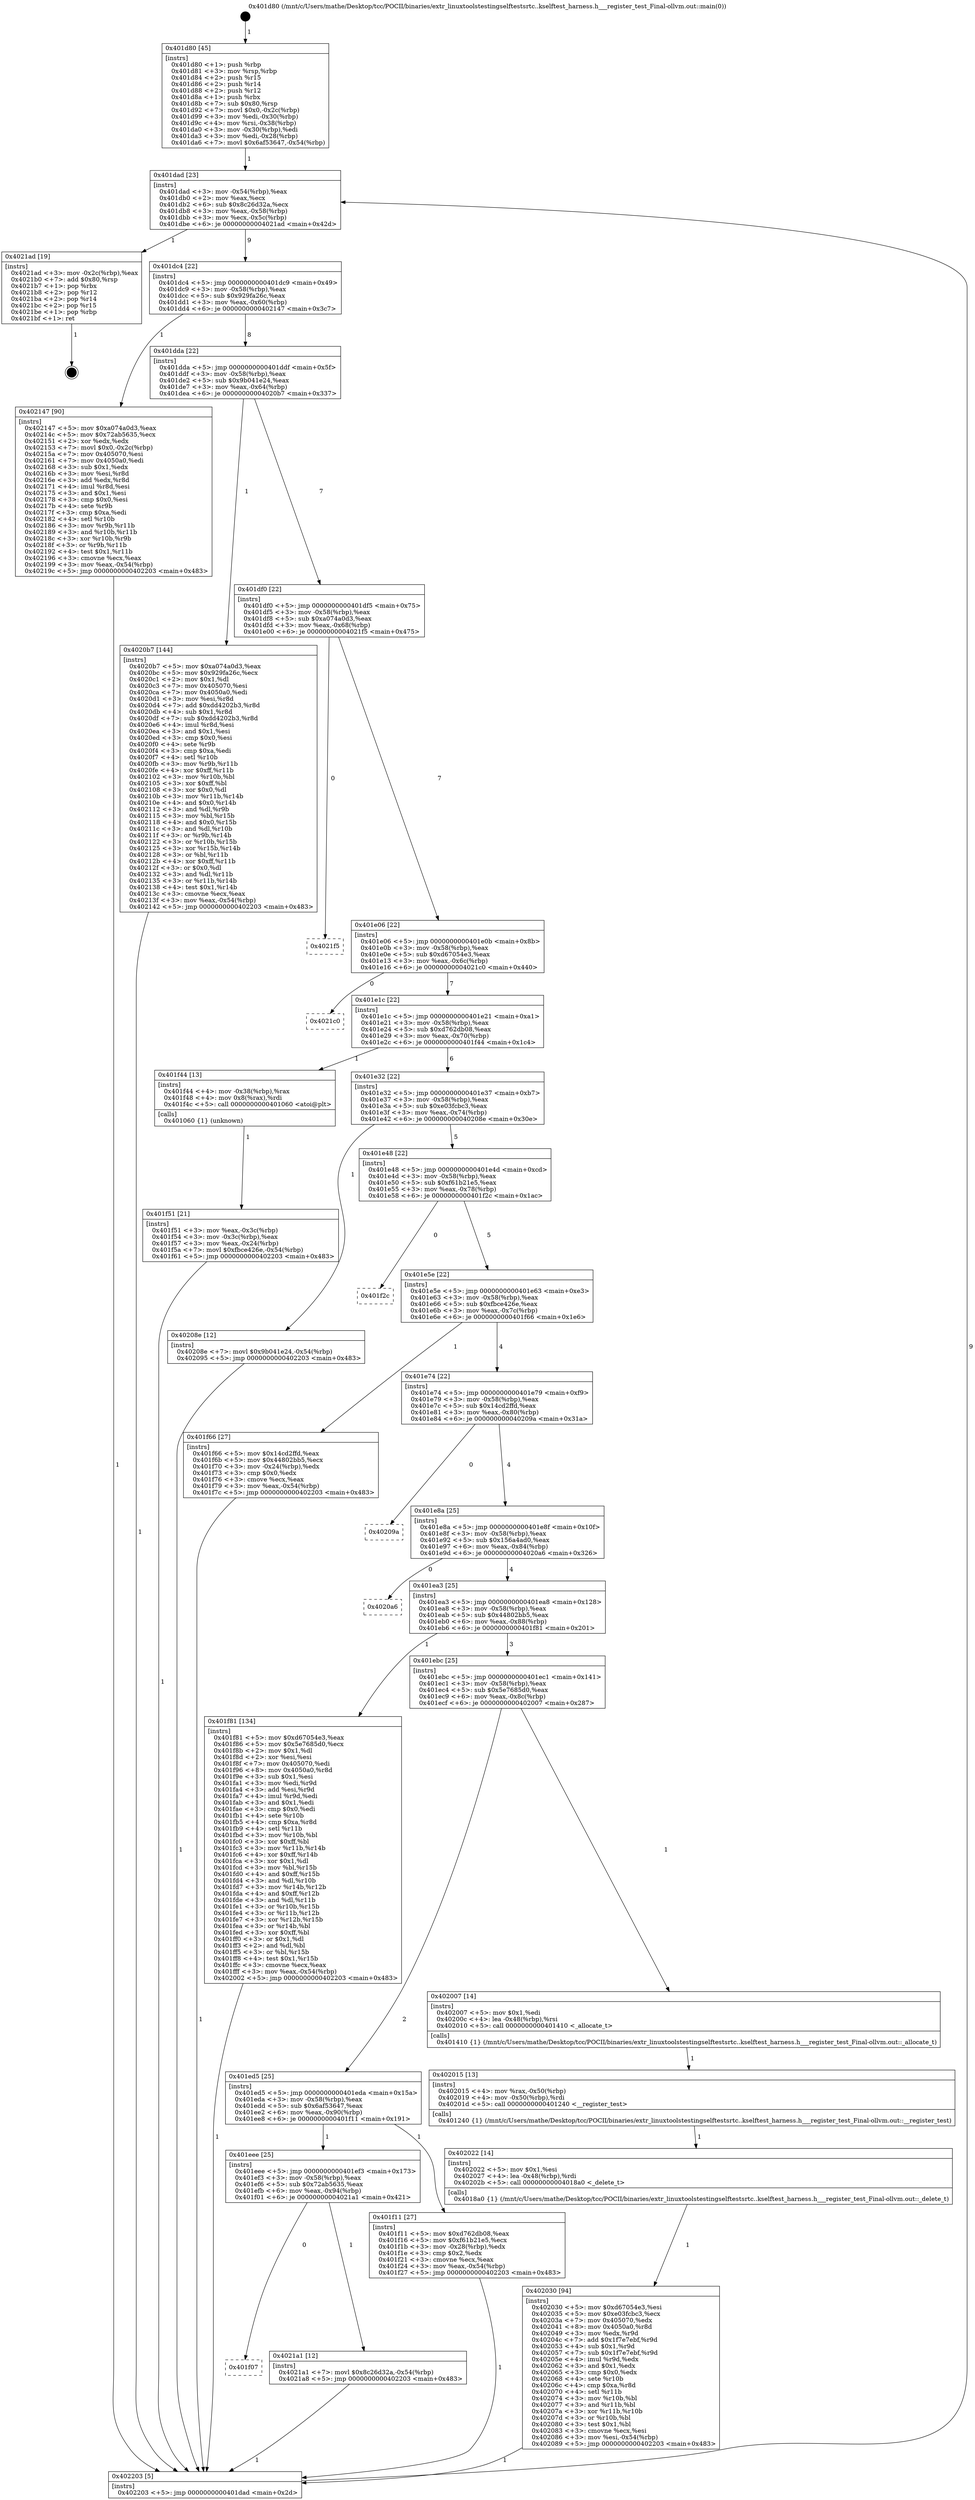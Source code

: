 digraph "0x401d80" {
  label = "0x401d80 (/mnt/c/Users/mathe/Desktop/tcc/POCII/binaries/extr_linuxtoolstestingselftestsrtc..kselftest_harness.h___register_test_Final-ollvm.out::main(0))"
  labelloc = "t"
  node[shape=record]

  Entry [label="",width=0.3,height=0.3,shape=circle,fillcolor=black,style=filled]
  "0x401dad" [label="{
     0x401dad [23]\l
     | [instrs]\l
     &nbsp;&nbsp;0x401dad \<+3\>: mov -0x54(%rbp),%eax\l
     &nbsp;&nbsp;0x401db0 \<+2\>: mov %eax,%ecx\l
     &nbsp;&nbsp;0x401db2 \<+6\>: sub $0x8c26d32a,%ecx\l
     &nbsp;&nbsp;0x401db8 \<+3\>: mov %eax,-0x58(%rbp)\l
     &nbsp;&nbsp;0x401dbb \<+3\>: mov %ecx,-0x5c(%rbp)\l
     &nbsp;&nbsp;0x401dbe \<+6\>: je 00000000004021ad \<main+0x42d\>\l
  }"]
  "0x4021ad" [label="{
     0x4021ad [19]\l
     | [instrs]\l
     &nbsp;&nbsp;0x4021ad \<+3\>: mov -0x2c(%rbp),%eax\l
     &nbsp;&nbsp;0x4021b0 \<+7\>: add $0x80,%rsp\l
     &nbsp;&nbsp;0x4021b7 \<+1\>: pop %rbx\l
     &nbsp;&nbsp;0x4021b8 \<+2\>: pop %r12\l
     &nbsp;&nbsp;0x4021ba \<+2\>: pop %r14\l
     &nbsp;&nbsp;0x4021bc \<+2\>: pop %r15\l
     &nbsp;&nbsp;0x4021be \<+1\>: pop %rbp\l
     &nbsp;&nbsp;0x4021bf \<+1\>: ret\l
  }"]
  "0x401dc4" [label="{
     0x401dc4 [22]\l
     | [instrs]\l
     &nbsp;&nbsp;0x401dc4 \<+5\>: jmp 0000000000401dc9 \<main+0x49\>\l
     &nbsp;&nbsp;0x401dc9 \<+3\>: mov -0x58(%rbp),%eax\l
     &nbsp;&nbsp;0x401dcc \<+5\>: sub $0x929fa26c,%eax\l
     &nbsp;&nbsp;0x401dd1 \<+3\>: mov %eax,-0x60(%rbp)\l
     &nbsp;&nbsp;0x401dd4 \<+6\>: je 0000000000402147 \<main+0x3c7\>\l
  }"]
  Exit [label="",width=0.3,height=0.3,shape=circle,fillcolor=black,style=filled,peripheries=2]
  "0x402147" [label="{
     0x402147 [90]\l
     | [instrs]\l
     &nbsp;&nbsp;0x402147 \<+5\>: mov $0xa074a0d3,%eax\l
     &nbsp;&nbsp;0x40214c \<+5\>: mov $0x72ab5635,%ecx\l
     &nbsp;&nbsp;0x402151 \<+2\>: xor %edx,%edx\l
     &nbsp;&nbsp;0x402153 \<+7\>: movl $0x0,-0x2c(%rbp)\l
     &nbsp;&nbsp;0x40215a \<+7\>: mov 0x405070,%esi\l
     &nbsp;&nbsp;0x402161 \<+7\>: mov 0x4050a0,%edi\l
     &nbsp;&nbsp;0x402168 \<+3\>: sub $0x1,%edx\l
     &nbsp;&nbsp;0x40216b \<+3\>: mov %esi,%r8d\l
     &nbsp;&nbsp;0x40216e \<+3\>: add %edx,%r8d\l
     &nbsp;&nbsp;0x402171 \<+4\>: imul %r8d,%esi\l
     &nbsp;&nbsp;0x402175 \<+3\>: and $0x1,%esi\l
     &nbsp;&nbsp;0x402178 \<+3\>: cmp $0x0,%esi\l
     &nbsp;&nbsp;0x40217b \<+4\>: sete %r9b\l
     &nbsp;&nbsp;0x40217f \<+3\>: cmp $0xa,%edi\l
     &nbsp;&nbsp;0x402182 \<+4\>: setl %r10b\l
     &nbsp;&nbsp;0x402186 \<+3\>: mov %r9b,%r11b\l
     &nbsp;&nbsp;0x402189 \<+3\>: and %r10b,%r11b\l
     &nbsp;&nbsp;0x40218c \<+3\>: xor %r10b,%r9b\l
     &nbsp;&nbsp;0x40218f \<+3\>: or %r9b,%r11b\l
     &nbsp;&nbsp;0x402192 \<+4\>: test $0x1,%r11b\l
     &nbsp;&nbsp;0x402196 \<+3\>: cmovne %ecx,%eax\l
     &nbsp;&nbsp;0x402199 \<+3\>: mov %eax,-0x54(%rbp)\l
     &nbsp;&nbsp;0x40219c \<+5\>: jmp 0000000000402203 \<main+0x483\>\l
  }"]
  "0x401dda" [label="{
     0x401dda [22]\l
     | [instrs]\l
     &nbsp;&nbsp;0x401dda \<+5\>: jmp 0000000000401ddf \<main+0x5f\>\l
     &nbsp;&nbsp;0x401ddf \<+3\>: mov -0x58(%rbp),%eax\l
     &nbsp;&nbsp;0x401de2 \<+5\>: sub $0x9b041e24,%eax\l
     &nbsp;&nbsp;0x401de7 \<+3\>: mov %eax,-0x64(%rbp)\l
     &nbsp;&nbsp;0x401dea \<+6\>: je 00000000004020b7 \<main+0x337\>\l
  }"]
  "0x401f07" [label="{
     0x401f07\l
  }", style=dashed]
  "0x4020b7" [label="{
     0x4020b7 [144]\l
     | [instrs]\l
     &nbsp;&nbsp;0x4020b7 \<+5\>: mov $0xa074a0d3,%eax\l
     &nbsp;&nbsp;0x4020bc \<+5\>: mov $0x929fa26c,%ecx\l
     &nbsp;&nbsp;0x4020c1 \<+2\>: mov $0x1,%dl\l
     &nbsp;&nbsp;0x4020c3 \<+7\>: mov 0x405070,%esi\l
     &nbsp;&nbsp;0x4020ca \<+7\>: mov 0x4050a0,%edi\l
     &nbsp;&nbsp;0x4020d1 \<+3\>: mov %esi,%r8d\l
     &nbsp;&nbsp;0x4020d4 \<+7\>: add $0xdd4202b3,%r8d\l
     &nbsp;&nbsp;0x4020db \<+4\>: sub $0x1,%r8d\l
     &nbsp;&nbsp;0x4020df \<+7\>: sub $0xdd4202b3,%r8d\l
     &nbsp;&nbsp;0x4020e6 \<+4\>: imul %r8d,%esi\l
     &nbsp;&nbsp;0x4020ea \<+3\>: and $0x1,%esi\l
     &nbsp;&nbsp;0x4020ed \<+3\>: cmp $0x0,%esi\l
     &nbsp;&nbsp;0x4020f0 \<+4\>: sete %r9b\l
     &nbsp;&nbsp;0x4020f4 \<+3\>: cmp $0xa,%edi\l
     &nbsp;&nbsp;0x4020f7 \<+4\>: setl %r10b\l
     &nbsp;&nbsp;0x4020fb \<+3\>: mov %r9b,%r11b\l
     &nbsp;&nbsp;0x4020fe \<+4\>: xor $0xff,%r11b\l
     &nbsp;&nbsp;0x402102 \<+3\>: mov %r10b,%bl\l
     &nbsp;&nbsp;0x402105 \<+3\>: xor $0xff,%bl\l
     &nbsp;&nbsp;0x402108 \<+3\>: xor $0x0,%dl\l
     &nbsp;&nbsp;0x40210b \<+3\>: mov %r11b,%r14b\l
     &nbsp;&nbsp;0x40210e \<+4\>: and $0x0,%r14b\l
     &nbsp;&nbsp;0x402112 \<+3\>: and %dl,%r9b\l
     &nbsp;&nbsp;0x402115 \<+3\>: mov %bl,%r15b\l
     &nbsp;&nbsp;0x402118 \<+4\>: and $0x0,%r15b\l
     &nbsp;&nbsp;0x40211c \<+3\>: and %dl,%r10b\l
     &nbsp;&nbsp;0x40211f \<+3\>: or %r9b,%r14b\l
     &nbsp;&nbsp;0x402122 \<+3\>: or %r10b,%r15b\l
     &nbsp;&nbsp;0x402125 \<+3\>: xor %r15b,%r14b\l
     &nbsp;&nbsp;0x402128 \<+3\>: or %bl,%r11b\l
     &nbsp;&nbsp;0x40212b \<+4\>: xor $0xff,%r11b\l
     &nbsp;&nbsp;0x40212f \<+3\>: or $0x0,%dl\l
     &nbsp;&nbsp;0x402132 \<+3\>: and %dl,%r11b\l
     &nbsp;&nbsp;0x402135 \<+3\>: or %r11b,%r14b\l
     &nbsp;&nbsp;0x402138 \<+4\>: test $0x1,%r14b\l
     &nbsp;&nbsp;0x40213c \<+3\>: cmovne %ecx,%eax\l
     &nbsp;&nbsp;0x40213f \<+3\>: mov %eax,-0x54(%rbp)\l
     &nbsp;&nbsp;0x402142 \<+5\>: jmp 0000000000402203 \<main+0x483\>\l
  }"]
  "0x401df0" [label="{
     0x401df0 [22]\l
     | [instrs]\l
     &nbsp;&nbsp;0x401df0 \<+5\>: jmp 0000000000401df5 \<main+0x75\>\l
     &nbsp;&nbsp;0x401df5 \<+3\>: mov -0x58(%rbp),%eax\l
     &nbsp;&nbsp;0x401df8 \<+5\>: sub $0xa074a0d3,%eax\l
     &nbsp;&nbsp;0x401dfd \<+3\>: mov %eax,-0x68(%rbp)\l
     &nbsp;&nbsp;0x401e00 \<+6\>: je 00000000004021f5 \<main+0x475\>\l
  }"]
  "0x4021a1" [label="{
     0x4021a1 [12]\l
     | [instrs]\l
     &nbsp;&nbsp;0x4021a1 \<+7\>: movl $0x8c26d32a,-0x54(%rbp)\l
     &nbsp;&nbsp;0x4021a8 \<+5\>: jmp 0000000000402203 \<main+0x483\>\l
  }"]
  "0x4021f5" [label="{
     0x4021f5\l
  }", style=dashed]
  "0x401e06" [label="{
     0x401e06 [22]\l
     | [instrs]\l
     &nbsp;&nbsp;0x401e06 \<+5\>: jmp 0000000000401e0b \<main+0x8b\>\l
     &nbsp;&nbsp;0x401e0b \<+3\>: mov -0x58(%rbp),%eax\l
     &nbsp;&nbsp;0x401e0e \<+5\>: sub $0xd67054e3,%eax\l
     &nbsp;&nbsp;0x401e13 \<+3\>: mov %eax,-0x6c(%rbp)\l
     &nbsp;&nbsp;0x401e16 \<+6\>: je 00000000004021c0 \<main+0x440\>\l
  }"]
  "0x402030" [label="{
     0x402030 [94]\l
     | [instrs]\l
     &nbsp;&nbsp;0x402030 \<+5\>: mov $0xd67054e3,%esi\l
     &nbsp;&nbsp;0x402035 \<+5\>: mov $0xe03fcbc3,%ecx\l
     &nbsp;&nbsp;0x40203a \<+7\>: mov 0x405070,%edx\l
     &nbsp;&nbsp;0x402041 \<+8\>: mov 0x4050a0,%r8d\l
     &nbsp;&nbsp;0x402049 \<+3\>: mov %edx,%r9d\l
     &nbsp;&nbsp;0x40204c \<+7\>: add $0x1f7e7ebf,%r9d\l
     &nbsp;&nbsp;0x402053 \<+4\>: sub $0x1,%r9d\l
     &nbsp;&nbsp;0x402057 \<+7\>: sub $0x1f7e7ebf,%r9d\l
     &nbsp;&nbsp;0x40205e \<+4\>: imul %r9d,%edx\l
     &nbsp;&nbsp;0x402062 \<+3\>: and $0x1,%edx\l
     &nbsp;&nbsp;0x402065 \<+3\>: cmp $0x0,%edx\l
     &nbsp;&nbsp;0x402068 \<+4\>: sete %r10b\l
     &nbsp;&nbsp;0x40206c \<+4\>: cmp $0xa,%r8d\l
     &nbsp;&nbsp;0x402070 \<+4\>: setl %r11b\l
     &nbsp;&nbsp;0x402074 \<+3\>: mov %r10b,%bl\l
     &nbsp;&nbsp;0x402077 \<+3\>: and %r11b,%bl\l
     &nbsp;&nbsp;0x40207a \<+3\>: xor %r11b,%r10b\l
     &nbsp;&nbsp;0x40207d \<+3\>: or %r10b,%bl\l
     &nbsp;&nbsp;0x402080 \<+3\>: test $0x1,%bl\l
     &nbsp;&nbsp;0x402083 \<+3\>: cmovne %ecx,%esi\l
     &nbsp;&nbsp;0x402086 \<+3\>: mov %esi,-0x54(%rbp)\l
     &nbsp;&nbsp;0x402089 \<+5\>: jmp 0000000000402203 \<main+0x483\>\l
  }"]
  "0x4021c0" [label="{
     0x4021c0\l
  }", style=dashed]
  "0x401e1c" [label="{
     0x401e1c [22]\l
     | [instrs]\l
     &nbsp;&nbsp;0x401e1c \<+5\>: jmp 0000000000401e21 \<main+0xa1\>\l
     &nbsp;&nbsp;0x401e21 \<+3\>: mov -0x58(%rbp),%eax\l
     &nbsp;&nbsp;0x401e24 \<+5\>: sub $0xd762db08,%eax\l
     &nbsp;&nbsp;0x401e29 \<+3\>: mov %eax,-0x70(%rbp)\l
     &nbsp;&nbsp;0x401e2c \<+6\>: je 0000000000401f44 \<main+0x1c4\>\l
  }"]
  "0x402022" [label="{
     0x402022 [14]\l
     | [instrs]\l
     &nbsp;&nbsp;0x402022 \<+5\>: mov $0x1,%esi\l
     &nbsp;&nbsp;0x402027 \<+4\>: lea -0x48(%rbp),%rdi\l
     &nbsp;&nbsp;0x40202b \<+5\>: call 00000000004018a0 \<_delete_t\>\l
     | [calls]\l
     &nbsp;&nbsp;0x4018a0 \{1\} (/mnt/c/Users/mathe/Desktop/tcc/POCII/binaries/extr_linuxtoolstestingselftestsrtc..kselftest_harness.h___register_test_Final-ollvm.out::_delete_t)\l
  }"]
  "0x401f44" [label="{
     0x401f44 [13]\l
     | [instrs]\l
     &nbsp;&nbsp;0x401f44 \<+4\>: mov -0x38(%rbp),%rax\l
     &nbsp;&nbsp;0x401f48 \<+4\>: mov 0x8(%rax),%rdi\l
     &nbsp;&nbsp;0x401f4c \<+5\>: call 0000000000401060 \<atoi@plt\>\l
     | [calls]\l
     &nbsp;&nbsp;0x401060 \{1\} (unknown)\l
  }"]
  "0x401e32" [label="{
     0x401e32 [22]\l
     | [instrs]\l
     &nbsp;&nbsp;0x401e32 \<+5\>: jmp 0000000000401e37 \<main+0xb7\>\l
     &nbsp;&nbsp;0x401e37 \<+3\>: mov -0x58(%rbp),%eax\l
     &nbsp;&nbsp;0x401e3a \<+5\>: sub $0xe03fcbc3,%eax\l
     &nbsp;&nbsp;0x401e3f \<+3\>: mov %eax,-0x74(%rbp)\l
     &nbsp;&nbsp;0x401e42 \<+6\>: je 000000000040208e \<main+0x30e\>\l
  }"]
  "0x402015" [label="{
     0x402015 [13]\l
     | [instrs]\l
     &nbsp;&nbsp;0x402015 \<+4\>: mov %rax,-0x50(%rbp)\l
     &nbsp;&nbsp;0x402019 \<+4\>: mov -0x50(%rbp),%rdi\l
     &nbsp;&nbsp;0x40201d \<+5\>: call 0000000000401240 \<__register_test\>\l
     | [calls]\l
     &nbsp;&nbsp;0x401240 \{1\} (/mnt/c/Users/mathe/Desktop/tcc/POCII/binaries/extr_linuxtoolstestingselftestsrtc..kselftest_harness.h___register_test_Final-ollvm.out::__register_test)\l
  }"]
  "0x40208e" [label="{
     0x40208e [12]\l
     | [instrs]\l
     &nbsp;&nbsp;0x40208e \<+7\>: movl $0x9b041e24,-0x54(%rbp)\l
     &nbsp;&nbsp;0x402095 \<+5\>: jmp 0000000000402203 \<main+0x483\>\l
  }"]
  "0x401e48" [label="{
     0x401e48 [22]\l
     | [instrs]\l
     &nbsp;&nbsp;0x401e48 \<+5\>: jmp 0000000000401e4d \<main+0xcd\>\l
     &nbsp;&nbsp;0x401e4d \<+3\>: mov -0x58(%rbp),%eax\l
     &nbsp;&nbsp;0x401e50 \<+5\>: sub $0xf61b21e5,%eax\l
     &nbsp;&nbsp;0x401e55 \<+3\>: mov %eax,-0x78(%rbp)\l
     &nbsp;&nbsp;0x401e58 \<+6\>: je 0000000000401f2c \<main+0x1ac\>\l
  }"]
  "0x401f51" [label="{
     0x401f51 [21]\l
     | [instrs]\l
     &nbsp;&nbsp;0x401f51 \<+3\>: mov %eax,-0x3c(%rbp)\l
     &nbsp;&nbsp;0x401f54 \<+3\>: mov -0x3c(%rbp),%eax\l
     &nbsp;&nbsp;0x401f57 \<+3\>: mov %eax,-0x24(%rbp)\l
     &nbsp;&nbsp;0x401f5a \<+7\>: movl $0xfbce426e,-0x54(%rbp)\l
     &nbsp;&nbsp;0x401f61 \<+5\>: jmp 0000000000402203 \<main+0x483\>\l
  }"]
  "0x401f2c" [label="{
     0x401f2c\l
  }", style=dashed]
  "0x401e5e" [label="{
     0x401e5e [22]\l
     | [instrs]\l
     &nbsp;&nbsp;0x401e5e \<+5\>: jmp 0000000000401e63 \<main+0xe3\>\l
     &nbsp;&nbsp;0x401e63 \<+3\>: mov -0x58(%rbp),%eax\l
     &nbsp;&nbsp;0x401e66 \<+5\>: sub $0xfbce426e,%eax\l
     &nbsp;&nbsp;0x401e6b \<+3\>: mov %eax,-0x7c(%rbp)\l
     &nbsp;&nbsp;0x401e6e \<+6\>: je 0000000000401f66 \<main+0x1e6\>\l
  }"]
  "0x401d80" [label="{
     0x401d80 [45]\l
     | [instrs]\l
     &nbsp;&nbsp;0x401d80 \<+1\>: push %rbp\l
     &nbsp;&nbsp;0x401d81 \<+3\>: mov %rsp,%rbp\l
     &nbsp;&nbsp;0x401d84 \<+2\>: push %r15\l
     &nbsp;&nbsp;0x401d86 \<+2\>: push %r14\l
     &nbsp;&nbsp;0x401d88 \<+2\>: push %r12\l
     &nbsp;&nbsp;0x401d8a \<+1\>: push %rbx\l
     &nbsp;&nbsp;0x401d8b \<+7\>: sub $0x80,%rsp\l
     &nbsp;&nbsp;0x401d92 \<+7\>: movl $0x0,-0x2c(%rbp)\l
     &nbsp;&nbsp;0x401d99 \<+3\>: mov %edi,-0x30(%rbp)\l
     &nbsp;&nbsp;0x401d9c \<+4\>: mov %rsi,-0x38(%rbp)\l
     &nbsp;&nbsp;0x401da0 \<+3\>: mov -0x30(%rbp),%edi\l
     &nbsp;&nbsp;0x401da3 \<+3\>: mov %edi,-0x28(%rbp)\l
     &nbsp;&nbsp;0x401da6 \<+7\>: movl $0x6af53647,-0x54(%rbp)\l
  }"]
  "0x401f66" [label="{
     0x401f66 [27]\l
     | [instrs]\l
     &nbsp;&nbsp;0x401f66 \<+5\>: mov $0x14cd2ffd,%eax\l
     &nbsp;&nbsp;0x401f6b \<+5\>: mov $0x44802bb5,%ecx\l
     &nbsp;&nbsp;0x401f70 \<+3\>: mov -0x24(%rbp),%edx\l
     &nbsp;&nbsp;0x401f73 \<+3\>: cmp $0x0,%edx\l
     &nbsp;&nbsp;0x401f76 \<+3\>: cmove %ecx,%eax\l
     &nbsp;&nbsp;0x401f79 \<+3\>: mov %eax,-0x54(%rbp)\l
     &nbsp;&nbsp;0x401f7c \<+5\>: jmp 0000000000402203 \<main+0x483\>\l
  }"]
  "0x401e74" [label="{
     0x401e74 [22]\l
     | [instrs]\l
     &nbsp;&nbsp;0x401e74 \<+5\>: jmp 0000000000401e79 \<main+0xf9\>\l
     &nbsp;&nbsp;0x401e79 \<+3\>: mov -0x58(%rbp),%eax\l
     &nbsp;&nbsp;0x401e7c \<+5\>: sub $0x14cd2ffd,%eax\l
     &nbsp;&nbsp;0x401e81 \<+3\>: mov %eax,-0x80(%rbp)\l
     &nbsp;&nbsp;0x401e84 \<+6\>: je 000000000040209a \<main+0x31a\>\l
  }"]
  "0x402203" [label="{
     0x402203 [5]\l
     | [instrs]\l
     &nbsp;&nbsp;0x402203 \<+5\>: jmp 0000000000401dad \<main+0x2d\>\l
  }"]
  "0x40209a" [label="{
     0x40209a\l
  }", style=dashed]
  "0x401e8a" [label="{
     0x401e8a [25]\l
     | [instrs]\l
     &nbsp;&nbsp;0x401e8a \<+5\>: jmp 0000000000401e8f \<main+0x10f\>\l
     &nbsp;&nbsp;0x401e8f \<+3\>: mov -0x58(%rbp),%eax\l
     &nbsp;&nbsp;0x401e92 \<+5\>: sub $0x156a4ad0,%eax\l
     &nbsp;&nbsp;0x401e97 \<+6\>: mov %eax,-0x84(%rbp)\l
     &nbsp;&nbsp;0x401e9d \<+6\>: je 00000000004020a6 \<main+0x326\>\l
  }"]
  "0x401eee" [label="{
     0x401eee [25]\l
     | [instrs]\l
     &nbsp;&nbsp;0x401eee \<+5\>: jmp 0000000000401ef3 \<main+0x173\>\l
     &nbsp;&nbsp;0x401ef3 \<+3\>: mov -0x58(%rbp),%eax\l
     &nbsp;&nbsp;0x401ef6 \<+5\>: sub $0x72ab5635,%eax\l
     &nbsp;&nbsp;0x401efb \<+6\>: mov %eax,-0x94(%rbp)\l
     &nbsp;&nbsp;0x401f01 \<+6\>: je 00000000004021a1 \<main+0x421\>\l
  }"]
  "0x4020a6" [label="{
     0x4020a6\l
  }", style=dashed]
  "0x401ea3" [label="{
     0x401ea3 [25]\l
     | [instrs]\l
     &nbsp;&nbsp;0x401ea3 \<+5\>: jmp 0000000000401ea8 \<main+0x128\>\l
     &nbsp;&nbsp;0x401ea8 \<+3\>: mov -0x58(%rbp),%eax\l
     &nbsp;&nbsp;0x401eab \<+5\>: sub $0x44802bb5,%eax\l
     &nbsp;&nbsp;0x401eb0 \<+6\>: mov %eax,-0x88(%rbp)\l
     &nbsp;&nbsp;0x401eb6 \<+6\>: je 0000000000401f81 \<main+0x201\>\l
  }"]
  "0x401f11" [label="{
     0x401f11 [27]\l
     | [instrs]\l
     &nbsp;&nbsp;0x401f11 \<+5\>: mov $0xd762db08,%eax\l
     &nbsp;&nbsp;0x401f16 \<+5\>: mov $0xf61b21e5,%ecx\l
     &nbsp;&nbsp;0x401f1b \<+3\>: mov -0x28(%rbp),%edx\l
     &nbsp;&nbsp;0x401f1e \<+3\>: cmp $0x2,%edx\l
     &nbsp;&nbsp;0x401f21 \<+3\>: cmovne %ecx,%eax\l
     &nbsp;&nbsp;0x401f24 \<+3\>: mov %eax,-0x54(%rbp)\l
     &nbsp;&nbsp;0x401f27 \<+5\>: jmp 0000000000402203 \<main+0x483\>\l
  }"]
  "0x401f81" [label="{
     0x401f81 [134]\l
     | [instrs]\l
     &nbsp;&nbsp;0x401f81 \<+5\>: mov $0xd67054e3,%eax\l
     &nbsp;&nbsp;0x401f86 \<+5\>: mov $0x5e7685d0,%ecx\l
     &nbsp;&nbsp;0x401f8b \<+2\>: mov $0x1,%dl\l
     &nbsp;&nbsp;0x401f8d \<+2\>: xor %esi,%esi\l
     &nbsp;&nbsp;0x401f8f \<+7\>: mov 0x405070,%edi\l
     &nbsp;&nbsp;0x401f96 \<+8\>: mov 0x4050a0,%r8d\l
     &nbsp;&nbsp;0x401f9e \<+3\>: sub $0x1,%esi\l
     &nbsp;&nbsp;0x401fa1 \<+3\>: mov %edi,%r9d\l
     &nbsp;&nbsp;0x401fa4 \<+3\>: add %esi,%r9d\l
     &nbsp;&nbsp;0x401fa7 \<+4\>: imul %r9d,%edi\l
     &nbsp;&nbsp;0x401fab \<+3\>: and $0x1,%edi\l
     &nbsp;&nbsp;0x401fae \<+3\>: cmp $0x0,%edi\l
     &nbsp;&nbsp;0x401fb1 \<+4\>: sete %r10b\l
     &nbsp;&nbsp;0x401fb5 \<+4\>: cmp $0xa,%r8d\l
     &nbsp;&nbsp;0x401fb9 \<+4\>: setl %r11b\l
     &nbsp;&nbsp;0x401fbd \<+3\>: mov %r10b,%bl\l
     &nbsp;&nbsp;0x401fc0 \<+3\>: xor $0xff,%bl\l
     &nbsp;&nbsp;0x401fc3 \<+3\>: mov %r11b,%r14b\l
     &nbsp;&nbsp;0x401fc6 \<+4\>: xor $0xff,%r14b\l
     &nbsp;&nbsp;0x401fca \<+3\>: xor $0x1,%dl\l
     &nbsp;&nbsp;0x401fcd \<+3\>: mov %bl,%r15b\l
     &nbsp;&nbsp;0x401fd0 \<+4\>: and $0xff,%r15b\l
     &nbsp;&nbsp;0x401fd4 \<+3\>: and %dl,%r10b\l
     &nbsp;&nbsp;0x401fd7 \<+3\>: mov %r14b,%r12b\l
     &nbsp;&nbsp;0x401fda \<+4\>: and $0xff,%r12b\l
     &nbsp;&nbsp;0x401fde \<+3\>: and %dl,%r11b\l
     &nbsp;&nbsp;0x401fe1 \<+3\>: or %r10b,%r15b\l
     &nbsp;&nbsp;0x401fe4 \<+3\>: or %r11b,%r12b\l
     &nbsp;&nbsp;0x401fe7 \<+3\>: xor %r12b,%r15b\l
     &nbsp;&nbsp;0x401fea \<+3\>: or %r14b,%bl\l
     &nbsp;&nbsp;0x401fed \<+3\>: xor $0xff,%bl\l
     &nbsp;&nbsp;0x401ff0 \<+3\>: or $0x1,%dl\l
     &nbsp;&nbsp;0x401ff3 \<+2\>: and %dl,%bl\l
     &nbsp;&nbsp;0x401ff5 \<+3\>: or %bl,%r15b\l
     &nbsp;&nbsp;0x401ff8 \<+4\>: test $0x1,%r15b\l
     &nbsp;&nbsp;0x401ffc \<+3\>: cmovne %ecx,%eax\l
     &nbsp;&nbsp;0x401fff \<+3\>: mov %eax,-0x54(%rbp)\l
     &nbsp;&nbsp;0x402002 \<+5\>: jmp 0000000000402203 \<main+0x483\>\l
  }"]
  "0x401ebc" [label="{
     0x401ebc [25]\l
     | [instrs]\l
     &nbsp;&nbsp;0x401ebc \<+5\>: jmp 0000000000401ec1 \<main+0x141\>\l
     &nbsp;&nbsp;0x401ec1 \<+3\>: mov -0x58(%rbp),%eax\l
     &nbsp;&nbsp;0x401ec4 \<+5\>: sub $0x5e7685d0,%eax\l
     &nbsp;&nbsp;0x401ec9 \<+6\>: mov %eax,-0x8c(%rbp)\l
     &nbsp;&nbsp;0x401ecf \<+6\>: je 0000000000402007 \<main+0x287\>\l
  }"]
  "0x401ed5" [label="{
     0x401ed5 [25]\l
     | [instrs]\l
     &nbsp;&nbsp;0x401ed5 \<+5\>: jmp 0000000000401eda \<main+0x15a\>\l
     &nbsp;&nbsp;0x401eda \<+3\>: mov -0x58(%rbp),%eax\l
     &nbsp;&nbsp;0x401edd \<+5\>: sub $0x6af53647,%eax\l
     &nbsp;&nbsp;0x401ee2 \<+6\>: mov %eax,-0x90(%rbp)\l
     &nbsp;&nbsp;0x401ee8 \<+6\>: je 0000000000401f11 \<main+0x191\>\l
  }"]
  "0x402007" [label="{
     0x402007 [14]\l
     | [instrs]\l
     &nbsp;&nbsp;0x402007 \<+5\>: mov $0x1,%edi\l
     &nbsp;&nbsp;0x40200c \<+4\>: lea -0x48(%rbp),%rsi\l
     &nbsp;&nbsp;0x402010 \<+5\>: call 0000000000401410 \<_allocate_t\>\l
     | [calls]\l
     &nbsp;&nbsp;0x401410 \{1\} (/mnt/c/Users/mathe/Desktop/tcc/POCII/binaries/extr_linuxtoolstestingselftestsrtc..kselftest_harness.h___register_test_Final-ollvm.out::_allocate_t)\l
  }"]
  Entry -> "0x401d80" [label=" 1"]
  "0x401dad" -> "0x4021ad" [label=" 1"]
  "0x401dad" -> "0x401dc4" [label=" 9"]
  "0x4021ad" -> Exit [label=" 1"]
  "0x401dc4" -> "0x402147" [label=" 1"]
  "0x401dc4" -> "0x401dda" [label=" 8"]
  "0x4021a1" -> "0x402203" [label=" 1"]
  "0x401dda" -> "0x4020b7" [label=" 1"]
  "0x401dda" -> "0x401df0" [label=" 7"]
  "0x401eee" -> "0x401f07" [label=" 0"]
  "0x401df0" -> "0x4021f5" [label=" 0"]
  "0x401df0" -> "0x401e06" [label=" 7"]
  "0x401eee" -> "0x4021a1" [label=" 1"]
  "0x401e06" -> "0x4021c0" [label=" 0"]
  "0x401e06" -> "0x401e1c" [label=" 7"]
  "0x402147" -> "0x402203" [label=" 1"]
  "0x401e1c" -> "0x401f44" [label=" 1"]
  "0x401e1c" -> "0x401e32" [label=" 6"]
  "0x4020b7" -> "0x402203" [label=" 1"]
  "0x401e32" -> "0x40208e" [label=" 1"]
  "0x401e32" -> "0x401e48" [label=" 5"]
  "0x40208e" -> "0x402203" [label=" 1"]
  "0x401e48" -> "0x401f2c" [label=" 0"]
  "0x401e48" -> "0x401e5e" [label=" 5"]
  "0x402030" -> "0x402203" [label=" 1"]
  "0x401e5e" -> "0x401f66" [label=" 1"]
  "0x401e5e" -> "0x401e74" [label=" 4"]
  "0x402022" -> "0x402030" [label=" 1"]
  "0x401e74" -> "0x40209a" [label=" 0"]
  "0x401e74" -> "0x401e8a" [label=" 4"]
  "0x402015" -> "0x402022" [label=" 1"]
  "0x401e8a" -> "0x4020a6" [label=" 0"]
  "0x401e8a" -> "0x401ea3" [label=" 4"]
  "0x402007" -> "0x402015" [label=" 1"]
  "0x401ea3" -> "0x401f81" [label=" 1"]
  "0x401ea3" -> "0x401ebc" [label=" 3"]
  "0x401f81" -> "0x402203" [label=" 1"]
  "0x401ebc" -> "0x402007" [label=" 1"]
  "0x401ebc" -> "0x401ed5" [label=" 2"]
  "0x401f66" -> "0x402203" [label=" 1"]
  "0x401ed5" -> "0x401f11" [label=" 1"]
  "0x401ed5" -> "0x401eee" [label=" 1"]
  "0x401f11" -> "0x402203" [label=" 1"]
  "0x401d80" -> "0x401dad" [label=" 1"]
  "0x402203" -> "0x401dad" [label=" 9"]
  "0x401f44" -> "0x401f51" [label=" 1"]
  "0x401f51" -> "0x402203" [label=" 1"]
}
